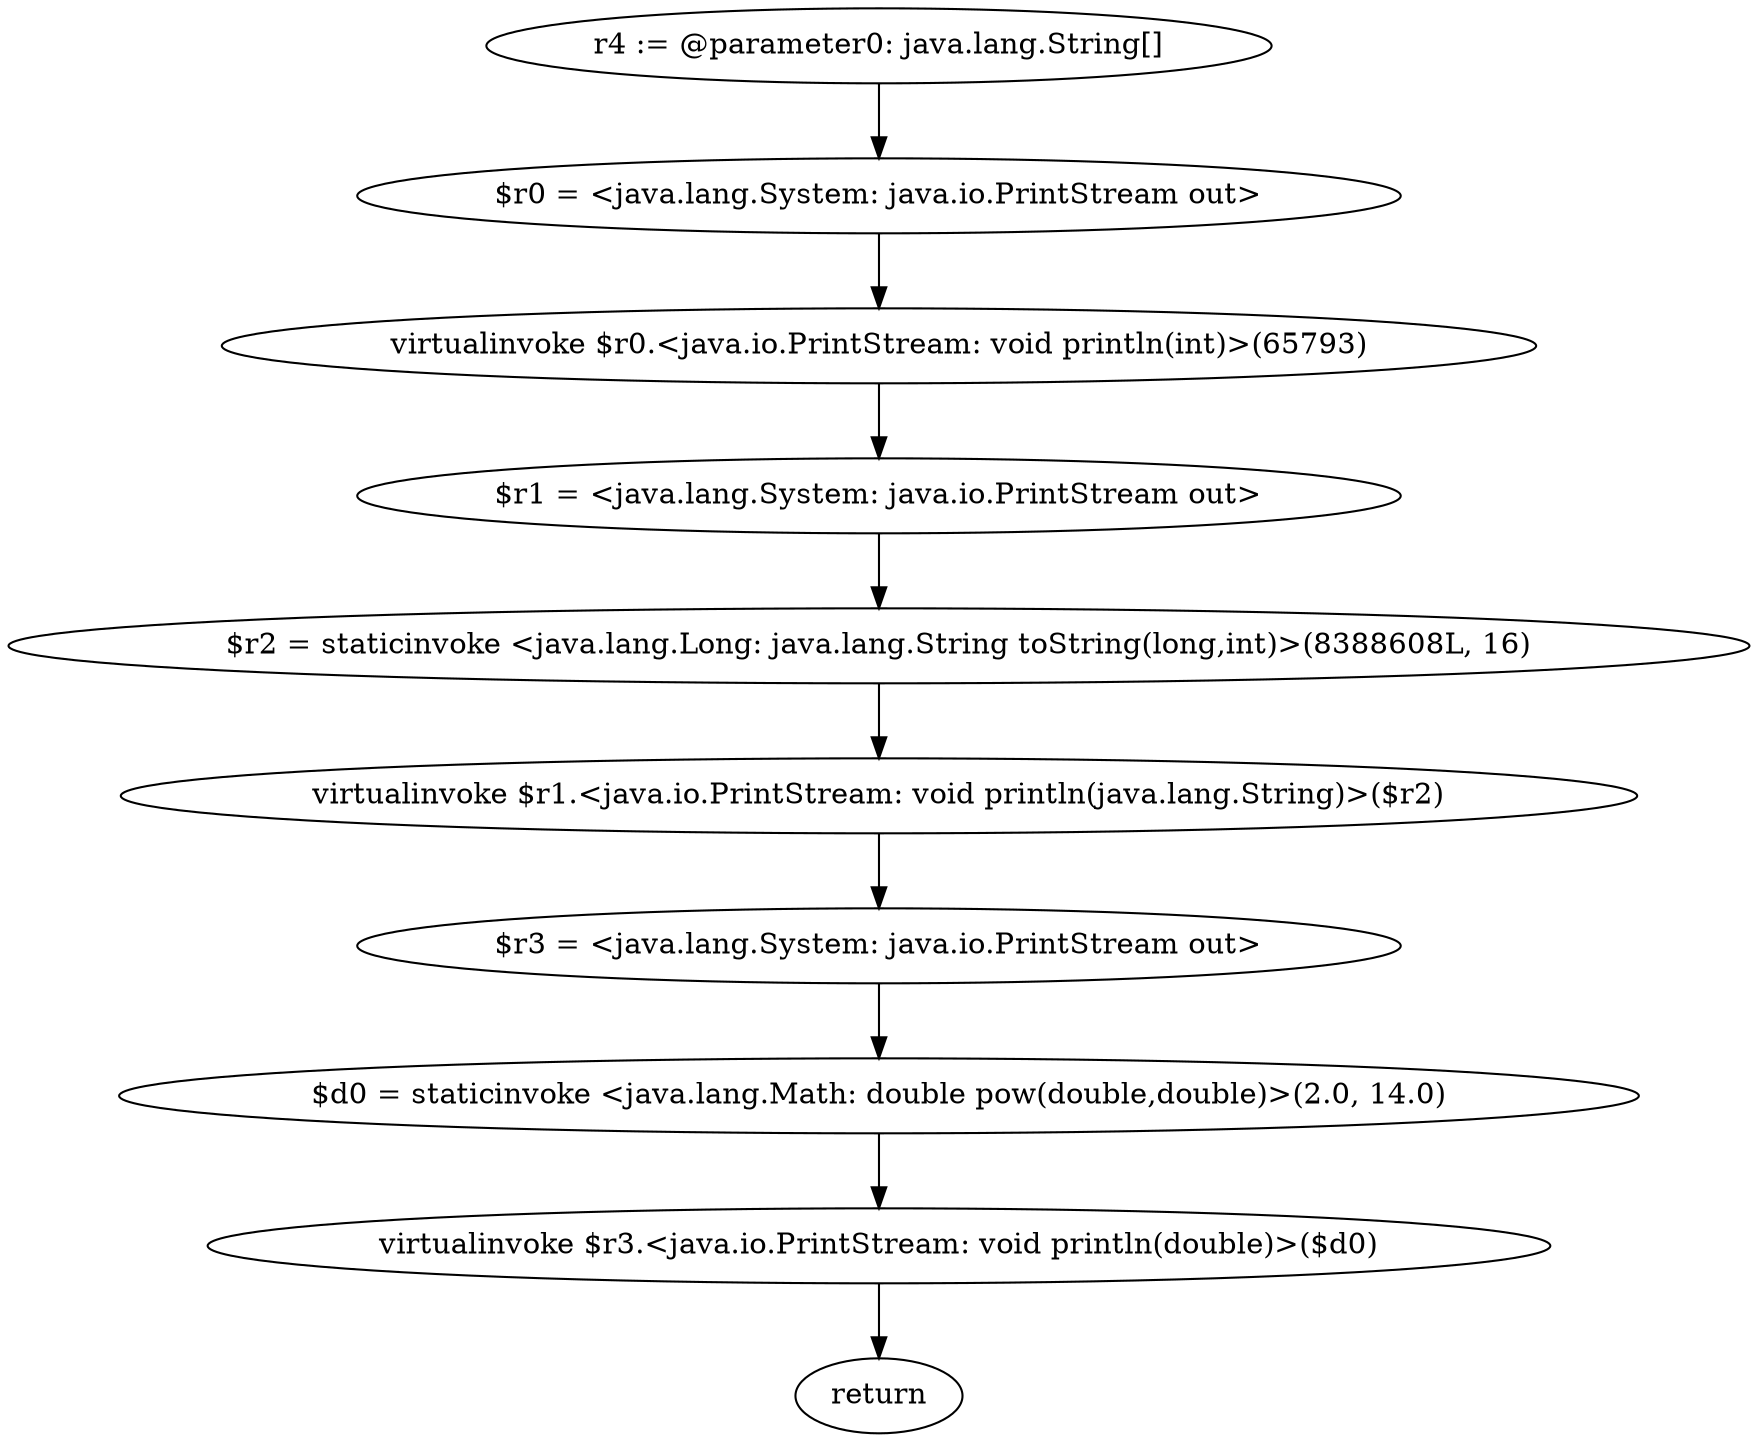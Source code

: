 digraph "unitGraph" {
    "r4 := @parameter0: java.lang.String[]"
    "$r0 = <java.lang.System: java.io.PrintStream out>"
    "virtualinvoke $r0.<java.io.PrintStream: void println(int)>(65793)"
    "$r1 = <java.lang.System: java.io.PrintStream out>"
    "$r2 = staticinvoke <java.lang.Long: java.lang.String toString(long,int)>(8388608L, 16)"
    "virtualinvoke $r1.<java.io.PrintStream: void println(java.lang.String)>($r2)"
    "$r3 = <java.lang.System: java.io.PrintStream out>"
    "$d0 = staticinvoke <java.lang.Math: double pow(double,double)>(2.0, 14.0)"
    "virtualinvoke $r3.<java.io.PrintStream: void println(double)>($d0)"
    "return"
    "r4 := @parameter0: java.lang.String[]"->"$r0 = <java.lang.System: java.io.PrintStream out>";
    "$r0 = <java.lang.System: java.io.PrintStream out>"->"virtualinvoke $r0.<java.io.PrintStream: void println(int)>(65793)";
    "virtualinvoke $r0.<java.io.PrintStream: void println(int)>(65793)"->"$r1 = <java.lang.System: java.io.PrintStream out>";
    "$r1 = <java.lang.System: java.io.PrintStream out>"->"$r2 = staticinvoke <java.lang.Long: java.lang.String toString(long,int)>(8388608L, 16)";
    "$r2 = staticinvoke <java.lang.Long: java.lang.String toString(long,int)>(8388608L, 16)"->"virtualinvoke $r1.<java.io.PrintStream: void println(java.lang.String)>($r2)";
    "virtualinvoke $r1.<java.io.PrintStream: void println(java.lang.String)>($r2)"->"$r3 = <java.lang.System: java.io.PrintStream out>";
    "$r3 = <java.lang.System: java.io.PrintStream out>"->"$d0 = staticinvoke <java.lang.Math: double pow(double,double)>(2.0, 14.0)";
    "$d0 = staticinvoke <java.lang.Math: double pow(double,double)>(2.0, 14.0)"->"virtualinvoke $r3.<java.io.PrintStream: void println(double)>($d0)";
    "virtualinvoke $r3.<java.io.PrintStream: void println(double)>($d0)"->"return";
}
